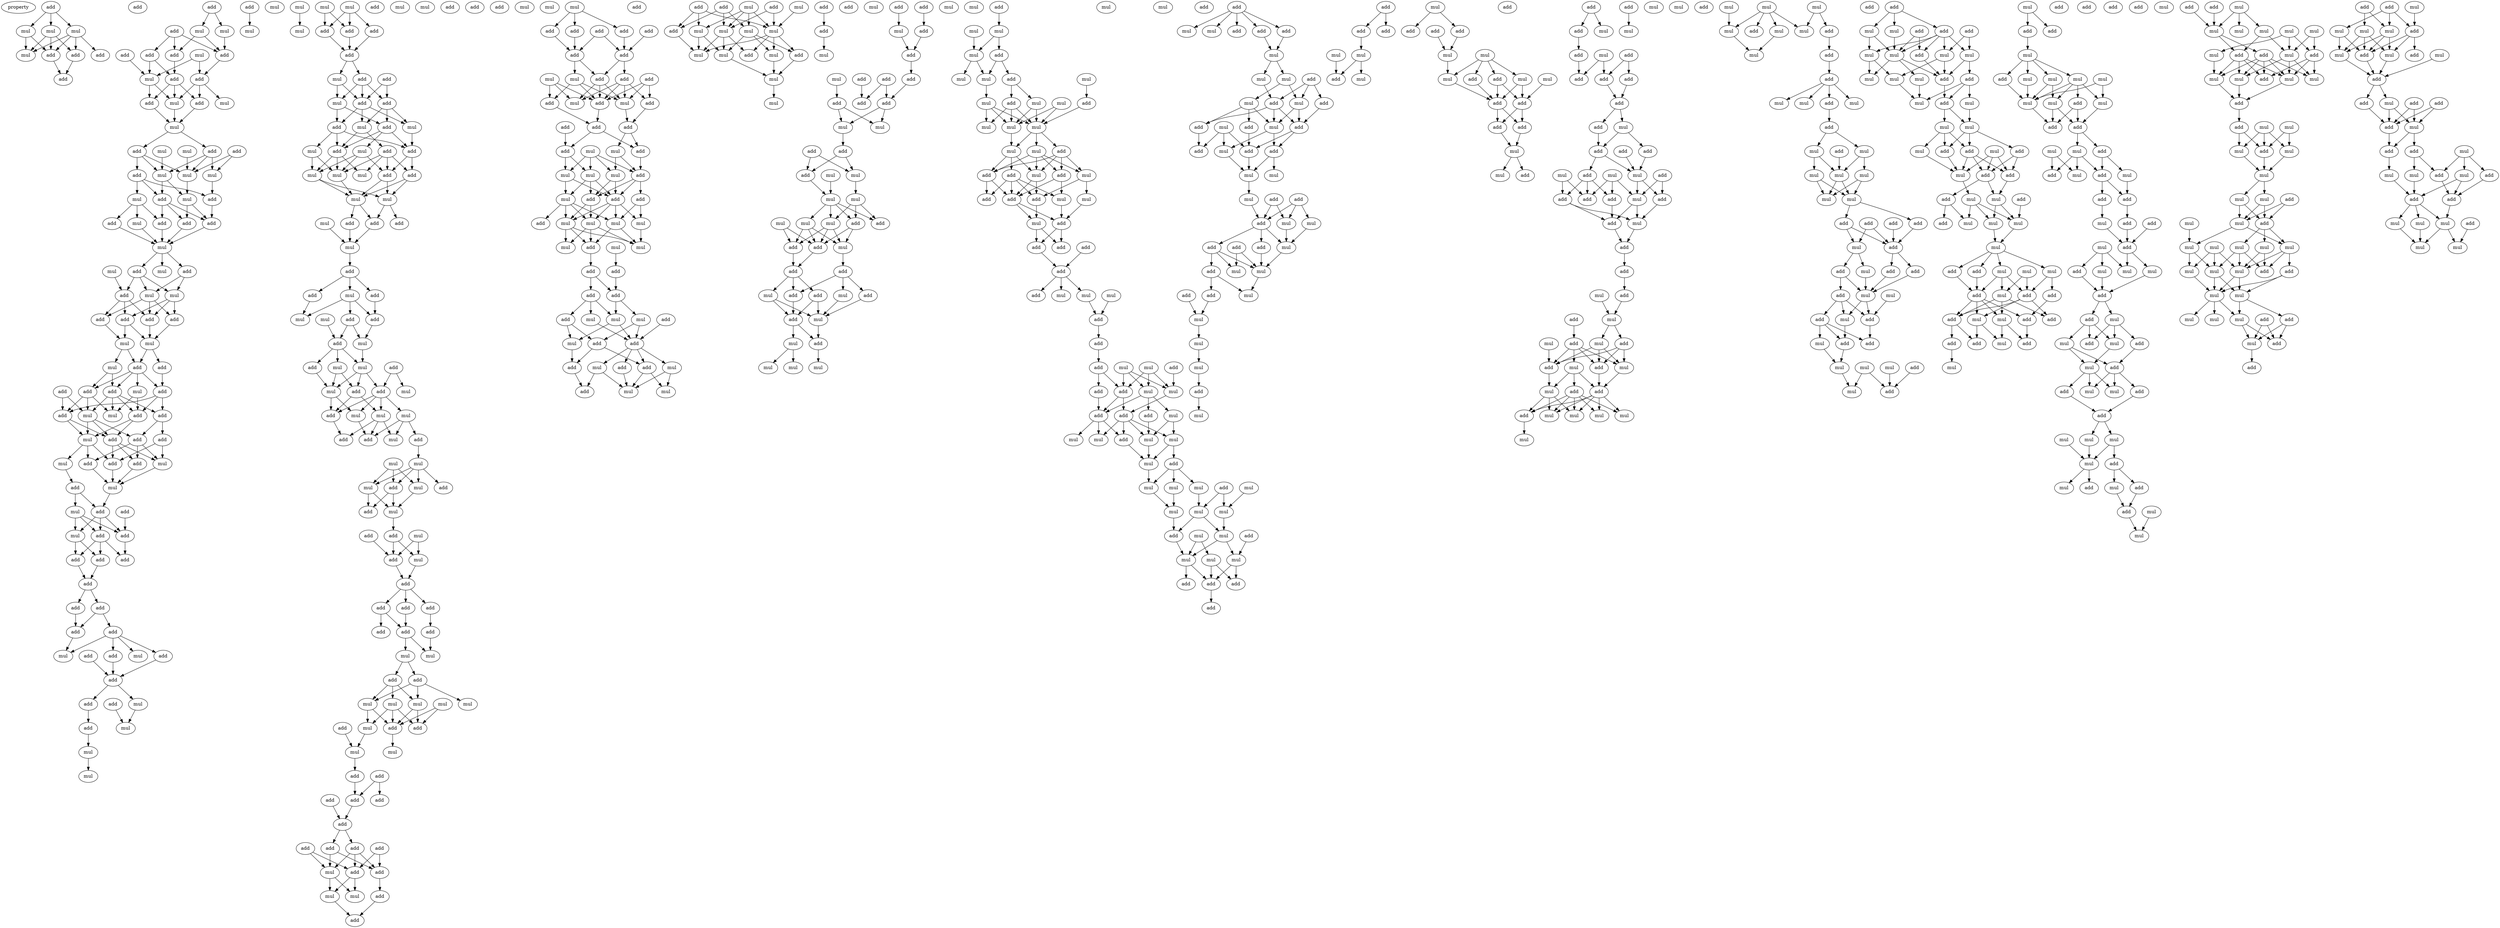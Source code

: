 digraph {
    node [fontcolor=black]
    property [mul=2,lf=1.4]
    0 [ label = add ];
    1 [ label = mul ];
    2 [ label = add ];
    3 [ label = mul ];
    4 [ label = mul ];
    5 [ label = mul ];
    6 [ label = add ];
    7 [ label = add ];
    8 [ label = add ];
    9 [ label = add ];
    10 [ label = add ];
    11 [ label = mul ];
    12 [ label = mul ];
    13 [ label = add ];
    14 [ label = add ];
    15 [ label = add ];
    16 [ label = add ];
    17 [ label = add ];
    18 [ label = mul ];
    19 [ label = mul ];
    20 [ label = add ];
    21 [ label = add ];
    22 [ label = add ];
    23 [ label = add ];
    24 [ label = mul ];
    25 [ label = mul ];
    26 [ label = mul ];
    27 [ label = add ];
    28 [ label = mul ];
    29 [ label = add ];
    30 [ label = add ];
    31 [ label = mul ];
    32 [ label = mul ];
    33 [ label = mul ];
    34 [ label = add ];
    35 [ label = mul ];
    36 [ label = mul ];
    37 [ label = mul ];
    38 [ label = add ];
    39 [ label = add ];
    40 [ label = add ];
    41 [ label = add ];
    42 [ label = add ];
    43 [ label = add ];
    44 [ label = mul ];
    45 [ label = mul ];
    46 [ label = add ];
    47 [ label = add ];
    48 [ label = mul ];
    49 [ label = mul ];
    50 [ label = mul ];
    51 [ label = mul ];
    52 [ label = add ];
    53 [ label = add ];
    54 [ label = add ];
    55 [ label = add ];
    56 [ label = add ];
    57 [ label = mul ];
    58 [ label = mul ];
    59 [ label = add ];
    60 [ label = mul ];
    61 [ label = add ];
    62 [ label = add ];
    63 [ label = add ];
    64 [ label = add ];
    65 [ label = add ];
    66 [ label = mul ];
    67 [ label = add ];
    68 [ label = mul ];
    69 [ label = add ];
    70 [ label = add ];
    71 [ label = mul ];
    72 [ label = add ];
    73 [ label = add ];
    74 [ label = mul ];
    75 [ label = add ];
    76 [ label = add ];
    77 [ label = mul ];
    78 [ label = mul ];
    79 [ label = add ];
    80 [ label = add ];
    81 [ label = add ];
    82 [ label = mul ];
    83 [ label = add ];
    84 [ label = mul ];
    85 [ label = add ];
    86 [ label = add ];
    87 [ label = mul ];
    88 [ label = add ];
    89 [ label = add ];
    90 [ label = add ];
    91 [ label = add ];
    92 [ label = add ];
    93 [ label = add ];
    94 [ label = mul ];
    95 [ label = add ];
    96 [ label = add ];
    97 [ label = add ];
    98 [ label = add ];
    99 [ label = add ];
    100 [ label = add ];
    101 [ label = mul ];
    102 [ label = mul ];
    103 [ label = add ];
    104 [ label = add ];
    105 [ label = add ];
    106 [ label = mul ];
    107 [ label = add ];
    108 [ label = add ];
    109 [ label = mul ];
    110 [ label = mul ];
    111 [ label = mul ];
    112 [ label = mul ];
    113 [ label = mul ];
    114 [ label = mul ];
    115 [ label = mul ];
    116 [ label = mul ];
    117 [ label = add ];
    118 [ label = add ];
    119 [ label = add ];
    120 [ label = add ];
    121 [ label = add ];
    122 [ label = mul ];
    123 [ label = mul ];
    124 [ label = add ];
    125 [ label = add ];
    126 [ label = mul ];
    127 [ label = add ];
    128 [ label = add ];
    129 [ label = add ];
    130 [ label = mul ];
    131 [ label = mul ];
    132 [ label = add ];
    133 [ label = add ];
    134 [ label = mul ];
    135 [ label = mul ];
    136 [ label = add ];
    137 [ label = add ];
    138 [ label = mul ];
    139 [ label = mul ];
    140 [ label = mul ];
    141 [ label = add ];
    142 [ label = add ];
    143 [ label = mul ];
    144 [ label = mul ];
    145 [ label = add ];
    146 [ label = mul ];
    147 [ label = add ];
    148 [ label = add ];
    149 [ label = mul ];
    150 [ label = add ];
    151 [ label = add ];
    152 [ label = add ];
    153 [ label = mul ];
    154 [ label = add ];
    155 [ label = add ];
    156 [ label = mul ];
    157 [ label = mul ];
    158 [ label = mul ];
    159 [ label = add ];
    160 [ label = mul ];
    161 [ label = mul ];
    162 [ label = mul ];
    163 [ label = add ];
    164 [ label = add ];
    165 [ label = mul ];
    166 [ label = mul ];
    167 [ label = add ];
    168 [ label = add ];
    169 [ label = add ];
    170 [ label = mul ];
    171 [ label = mul ];
    172 [ label = mul ];
    173 [ label = mul ];
    174 [ label = add ];
    175 [ label = add ];
    176 [ label = add ];
    177 [ label = mul ];
    178 [ label = mul ];
    179 [ label = add ];
    180 [ label = mul ];
    181 [ label = mul ];
    182 [ label = add ];
    183 [ label = add ];
    184 [ label = add ];
    185 [ label = mul ];
    186 [ label = add ];
    187 [ label = mul ];
    188 [ label = add ];
    189 [ label = add ];
    190 [ label = mul ];
    191 [ label = add ];
    192 [ label = add ];
    193 [ label = add ];
    194 [ label = add ];
    195 [ label = add ];
    196 [ label = add ];
    197 [ label = add ];
    198 [ label = add ];
    199 [ label = mul ];
    200 [ label = mul ];
    201 [ label = add ];
    202 [ label = add ];
    203 [ label = mul ];
    204 [ label = mul ];
    205 [ label = mul ];
    206 [ label = mul ];
    207 [ label = mul ];
    208 [ label = add ];
    209 [ label = mul ];
    210 [ label = add ];
    211 [ label = add ];
    212 [ label = mul ];
    213 [ label = mul ];
    214 [ label = add ];
    215 [ label = add ];
    216 [ label = add ];
    217 [ label = add ];
    218 [ label = add ];
    219 [ label = add ];
    220 [ label = mul ];
    221 [ label = add ];
    222 [ label = add ];
    223 [ label = add ];
    224 [ label = add ];
    225 [ label = add ];
    226 [ label = mul ];
    227 [ label = add ];
    228 [ label = add ];
    229 [ label = mul ];
    230 [ label = mul ];
    231 [ label = add ];
    232 [ label = mul ];
    233 [ label = add ];
    234 [ label = mul ];
    235 [ label = add ];
    236 [ label = add ];
    237 [ label = add ];
    238 [ label = add ];
    239 [ label = add ];
    240 [ label = add ];
    241 [ label = add ];
    242 [ label = add ];
    243 [ label = mul ];
    244 [ label = add ];
    245 [ label = mul ];
    246 [ label = add ];
    247 [ label = mul ];
    248 [ label = mul ];
    249 [ label = add ];
    250 [ label = add ];
    251 [ label = add ];
    252 [ label = add ];
    253 [ label = add ];
    254 [ label = add ];
    255 [ label = mul ];
    256 [ label = add ];
    257 [ label = mul ];
    258 [ label = add ];
    259 [ label = mul ];
    260 [ label = add ];
    261 [ label = mul ];
    262 [ label = mul ];
    263 [ label = mul ];
    264 [ label = add ];
    265 [ label = add ];
    266 [ label = add ];
    267 [ label = mul ];
    268 [ label = add ];
    269 [ label = mul ];
    270 [ label = mul ];
    271 [ label = mul ];
    272 [ label = mul ];
    273 [ label = mul ];
    274 [ label = mul ];
    275 [ label = add ];
    276 [ label = add ];
    277 [ label = add ];
    278 [ label = add ];
    279 [ label = add ];
    280 [ label = mul ];
    281 [ label = add ];
    282 [ label = add ];
    283 [ label = mul ];
    284 [ label = mul ];
    285 [ label = add ];
    286 [ label = mul ];
    287 [ label = add ];
    288 [ label = mul ];
    289 [ label = add ];
    290 [ label = mul ];
    291 [ label = add ];
    292 [ label = add ];
    293 [ label = mul ];
    294 [ label = mul ];
    295 [ label = add ];
    296 [ label = add ];
    297 [ label = add ];
    298 [ label = add ];
    299 [ label = mul ];
    300 [ label = mul ];
    301 [ label = add ];
    302 [ label = mul ];
    303 [ label = add ];
    304 [ label = mul ];
    305 [ label = mul ];
    306 [ label = mul ];
    307 [ label = add ];
    308 [ label = mul ];
    309 [ label = mul ];
    310 [ label = add ];
    311 [ label = mul ];
    312 [ label = mul ];
    313 [ label = add ];
    314 [ label = mul ];
    315 [ label = add ];
    316 [ label = mul ];
    317 [ label = add ];
    318 [ label = add ];
    319 [ label = add ];
    320 [ label = mul ];
    321 [ label = mul ];
    322 [ label = mul ];
    323 [ label = add ];
    324 [ label = add ];
    325 [ label = add ];
    326 [ label = add ];
    327 [ label = add ];
    328 [ label = mul ];
    329 [ label = add ];
    330 [ label = add ];
    331 [ label = add ];
    332 [ label = mul ];
    333 [ label = mul ];
    334 [ label = mul ];
    335 [ label = add ];
    336 [ label = add ];
    337 [ label = mul ];
    338 [ label = mul ];
    339 [ label = add ];
    340 [ label = mul ];
    341 [ label = mul ];
    342 [ label = mul ];
    343 [ label = add ];
    344 [ label = mul ];
    345 [ label = mul ];
    346 [ label = add ];
    347 [ label = mul ];
    348 [ label = add ];
    349 [ label = add ];
    350 [ label = add ];
    351 [ label = add ];
    352 [ label = mul ];
    353 [ label = add ];
    354 [ label = add ];
    355 [ label = mul ];
    356 [ label = add ];
    357 [ label = add ];
    358 [ label = mul ];
    359 [ label = mul ];
    360 [ label = add ];
    361 [ label = mul ];
    362 [ label = mul ];
    363 [ label = mul ];
    364 [ label = add ];
    365 [ label = mul ];
    366 [ label = mul ];
    367 [ label = mul ];
    368 [ label = mul ];
    369 [ label = mul ];
    370 [ label = add ];
    371 [ label = mul ];
    372 [ label = mul ];
    373 [ label = mul ];
    374 [ label = add ];
    375 [ label = mul ];
    376 [ label = mul ];
    377 [ label = add ];
    378 [ label = add ];
    379 [ label = mul ];
    380 [ label = mul ];
    381 [ label = mul ];
    382 [ label = mul ];
    383 [ label = mul ];
    384 [ label = mul ];
    385 [ label = add ];
    386 [ label = add ];
    387 [ label = add ];
    388 [ label = mul ];
    389 [ label = mul ];
    390 [ label = add ];
    391 [ label = mul ];
    392 [ label = mul ];
    393 [ label = add ];
    394 [ label = add ];
    395 [ label = add ];
    396 [ label = add ];
    397 [ label = mul ];
    398 [ label = add ];
    399 [ label = add ];
    400 [ label = add ];
    401 [ label = add ];
    402 [ label = add ];
    403 [ label = add ];
    404 [ label = mul ];
    405 [ label = mul ];
    406 [ label = mul ];
    407 [ label = add ];
    408 [ label = add ];
    409 [ label = mul ];
    410 [ label = add ];
    411 [ label = mul ];
    412 [ label = add ];
    413 [ label = mul ];
    414 [ label = mul ];
    415 [ label = add ];
    416 [ label = add ];
    417 [ label = add ];
    418 [ label = add ];
    419 [ label = mul ];
    420 [ label = add ];
    421 [ label = mul ];
    422 [ label = mul ];
    423 [ label = add ];
    424 [ label = mul ];
    425 [ label = mul ];
    426 [ label = add ];
    427 [ label = mul ];
    428 [ label = mul ];
    429 [ label = add ];
    430 [ label = mul ];
    431 [ label = mul ];
    432 [ label = mul ];
    433 [ label = mul ];
    434 [ label = mul ];
    435 [ label = mul ];
    436 [ label = add ];
    437 [ label = add ];
    438 [ label = mul ];
    439 [ label = mul ];
    440 [ label = mul ];
    441 [ label = mul ];
    442 [ label = mul ];
    443 [ label = add ];
    444 [ label = add ];
    445 [ label = add ];
    446 [ label = add ];
    447 [ label = add ];
    448 [ label = mul ];
    449 [ label = mul ];
    450 [ label = add ];
    451 [ label = add ];
    452 [ label = add ];
    453 [ label = mul ];
    454 [ label = add ];
    455 [ label = mul ];
    456 [ label = mul ];
    457 [ label = add ];
    458 [ label = add ];
    459 [ label = mul ];
    460 [ label = mul ];
    461 [ label = add ];
    462 [ label = add ];
    463 [ label = mul ];
    464 [ label = add ];
    465 [ label = mul ];
    466 [ label = mul ];
    467 [ label = add ];
    468 [ label = add ];
    469 [ label = add ];
    470 [ label = mul ];
    471 [ label = mul ];
    472 [ label = add ];
    473 [ label = mul ];
    474 [ label = add ];
    475 [ label = mul ];
    476 [ label = mul ];
    477 [ label = add ];
    478 [ label = add ];
    479 [ label = add ];
    480 [ label = mul ];
    481 [ label = add ];
    482 [ label = mul ];
    483 [ label = add ];
    484 [ label = mul ];
    485 [ label = add ];
    486 [ label = add ];
    487 [ label = mul ];
    488 [ label = mul ];
    489 [ label = mul ];
    490 [ label = mul ];
    491 [ label = add ];
    492 [ label = add ];
    493 [ label = mul ];
    494 [ label = add ];
    495 [ label = add ];
    496 [ label = mul ];
    497 [ label = mul ];
    498 [ label = add ];
    499 [ label = mul ];
    500 [ label = mul ];
    501 [ label = add ];
    502 [ label = add ];
    503 [ label = add ];
    504 [ label = mul ];
    505 [ label = mul ];
    506 [ label = mul ];
    507 [ label = add ];
    508 [ label = add ];
    509 [ label = mul ];
    510 [ label = mul ];
    511 [ label = add ];
    512 [ label = add ];
    513 [ label = add ];
    514 [ label = add ];
    515 [ label = add ];
    516 [ label = mul ];
    517 [ label = add ];
    518 [ label = add ];
    519 [ label = mul ];
    520 [ label = add ];
    521 [ label = mul ];
    522 [ label = mul ];
    523 [ label = add ];
    524 [ label = mul ];
    525 [ label = add ];
    526 [ label = add ];
    527 [ label = mul ];
    528 [ label = add ];
    529 [ label = add ];
    530 [ label = mul ];
    531 [ label = add ];
    532 [ label = add ];
    533 [ label = mul ];
    534 [ label = add ];
    535 [ label = add ];
    536 [ label = add ];
    537 [ label = add ];
    538 [ label = add ];
    539 [ label = add ];
    540 [ label = add ];
    541 [ label = mul ];
    542 [ label = mul ];
    543 [ label = mul ];
    544 [ label = add ];
    545 [ label = add ];
    546 [ label = mul ];
    547 [ label = add ];
    548 [ label = add ];
    549 [ label = add ];
    550 [ label = mul ];
    551 [ label = add ];
    552 [ label = add ];
    553 [ label = mul ];
    554 [ label = add ];
    555 [ label = mul ];
    556 [ label = add ];
    557 [ label = mul ];
    558 [ label = add ];
    559 [ label = mul ];
    560 [ label = add ];
    561 [ label = mul ];
    562 [ label = add ];
    563 [ label = mul ];
    564 [ label = add ];
    565 [ label = mul ];
    566 [ label = add ];
    567 [ label = add ];
    568 [ label = mul ];
    569 [ label = mul ];
    570 [ label = mul ];
    571 [ label = add ];
    572 [ label = mul ];
    573 [ label = mul ];
    574 [ label = mul ];
    575 [ label = mul ];
    576 [ label = mul ];
    577 [ label = add ];
    578 [ label = mul ];
    579 [ label = mul ];
    580 [ label = mul ];
    581 [ label = add ];
    582 [ label = add ];
    583 [ label = mul ];
    584 [ label = add ];
    585 [ label = mul ];
    586 [ label = mul ];
    587 [ label = add ];
    588 [ label = add ];
    589 [ label = mul ];
    590 [ label = add ];
    591 [ label = add ];
    592 [ label = mul ];
    593 [ label = mul ];
    594 [ label = mul ];
    595 [ label = mul ];
    596 [ label = mul ];
    597 [ label = mul ];
    598 [ label = mul ];
    599 [ label = add ];
    600 [ label = add ];
    601 [ label = add ];
    602 [ label = add ];
    603 [ label = mul ];
    604 [ label = add ];
    605 [ label = add ];
    606 [ label = add ];
    607 [ label = add ];
    608 [ label = mul ];
    609 [ label = add ];
    610 [ label = mul ];
    611 [ label = mul ];
    612 [ label = add ];
    613 [ label = mul ];
    614 [ label = add ];
    615 [ label = add ];
    616 [ label = add ];
    617 [ label = mul ];
    618 [ label = mul ];
    619 [ label = mul ];
    620 [ label = mul ];
    621 [ label = add ];
    622 [ label = add ];
    623 [ label = mul ];
    624 [ label = add ];
    625 [ label = add ];
    626 [ label = add ];
    627 [ label = mul ];
    628 [ label = mul ];
    629 [ label = add ];
    630 [ label = mul ];
    631 [ label = mul ];
    632 [ label = add ];
    633 [ label = mul ];
    634 [ label = mul ];
    635 [ label = add ];
    636 [ label = mul ];
    637 [ label = mul ];
    638 [ label = mul ];
    639 [ label = add ];
    640 [ label = add ];
    641 [ label = mul ];
    642 [ label = mul ];
    643 [ label = mul ];
    644 [ label = mul ];
    645 [ label = mul ];
    646 [ label = add ];
    647 [ label = add ];
    648 [ label = add ];
    649 [ label = mul ];
    650 [ label = add ];
    651 [ label = mul ];
    652 [ label = add ];
    653 [ label = mul ];
    654 [ label = mul ];
    655 [ label = add ];
    656 [ label = add ];
    657 [ label = add ];
    658 [ label = mul ];
    659 [ label = mul ];
    660 [ label = mul ];
    661 [ label = mul ];
    662 [ label = add ];
    663 [ label = mul ];
    664 [ label = mul ];
    665 [ label = mul ];
    666 [ label = add ];
    667 [ label = add ];
    668 [ label = mul ];
    669 [ label = add ];
    670 [ label = add ];
    671 [ label = add ];
    672 [ label = add ];
    673 [ label = mul ];
    674 [ label = mul ];
    675 [ label = add ];
    676 [ label = add ];
    677 [ label = mul ];
    678 [ label = add ];
    679 [ label = add ];
    680 [ label = mul ];
    681 [ label = mul ];
    682 [ label = add ];
    683 [ label = add ];
    684 [ label = add ];
    685 [ label = add ];
    686 [ label = mul ];
    687 [ label = mul ];
    688 [ label = mul ];
    689 [ label = mul ];
    690 [ label = mul ];
    691 [ label = add ];
    692 [ label = mul ];
    693 [ label = mul ];
    694 [ label = mul ];
    695 [ label = add ];
    696 [ label = add ];
    697 [ label = add ];
    698 [ label = mul ];
    699 [ label = add ];
    700 [ label = mul ];
    701 [ label = mul ];
    702 [ label = add ];
    703 [ label = add ];
    704 [ label = mul ];
    705 [ label = add ];
    706 [ label = add ];
    707 [ label = mul ];
    708 [ label = add ];
    709 [ label = add ];
    710 [ label = add ];
    711 [ label = mul ];
    712 [ label = mul ];
    713 [ label = mul ];
    714 [ label = mul ];
    715 [ label = add ];
    716 [ label = add ];
    717 [ label = add ];
    718 [ label = add ];
    719 [ label = mul ];
    720 [ label = mul ];
    721 [ label = add ];
    722 [ label = mul ];
    723 [ label = add ];
    724 [ label = mul ];
    725 [ label = add ];
    726 [ label = add ];
    727 [ label = mul ];
    728 [ label = mul ];
    729 [ label = add ];
    730 [ label = add ];
    731 [ label = mul ];
    732 [ label = mul ];
    733 [ label = mul ];
    734 [ label = mul ];
    735 [ label = add ];
    736 [ label = mul ];
    737 [ label = add ];
    738 [ label = mul ];
    739 [ label = add ];
    740 [ label = add ];
    741 [ label = add ];
    742 [ label = mul ];
    743 [ label = mul ];
    744 [ label = mul ];
    745 [ label = add ];
    746 [ label = mul ];
    747 [ label = add ];
    748 [ label = mul ];
    749 [ label = mul ];
    750 [ label = mul ];
    751 [ label = mul ];
    752 [ label = mul ];
    753 [ label = add ];
    754 [ label = mul ];
    755 [ label = add ];
    756 [ label = mul ];
    757 [ label = add ];
    758 [ label = mul ];
    759 [ label = add ];
    760 [ label = mul ];
    761 [ label = mul ];
    762 [ label = mul ];
    763 [ label = add ];
    764 [ label = mul ];
    765 [ label = add ];
    766 [ label = mul ];
    767 [ label = mul ];
    768 [ label = add ];
    769 [ label = mul ];
    770 [ label = mul ];
    771 [ label = mul ];
    772 [ label = mul ];
    773 [ label = add ];
    774 [ label = mul ];
    775 [ label = mul ];
    776 [ label = add ];
    777 [ label = mul ];
    778 [ label = mul ];
    779 [ label = mul ];
    780 [ label = mul ];
    781 [ label = mul ];
    782 [ label = mul ];
    783 [ label = mul ];
    784 [ label = mul ];
    785 [ label = add ];
    786 [ label = add ];
    787 [ label = mul ];
    788 [ label = mul ];
    789 [ label = add ];
    790 [ label = mul ];
    791 [ label = mul ];
    792 [ label = add ];
    793 [ label = mul ];
    794 [ label = mul ];
    795 [ label = add ];
    796 [ label = add ];
    797 [ label = add ];
    798 [ label = mul ];
    799 [ label = add ];
    800 [ label = mul ];
    801 [ label = mul ];
    802 [ label = add ];
    803 [ label = mul ];
    804 [ label = add ];
    805 [ label = mul ];
    806 [ label = add ];
    807 [ label = mul ];
    808 [ label = mul ];
    809 [ label = add ];
    810 [ label = add ];
    811 [ label = add ];
    812 [ label = add ];
    813 [ label = mul ];
    814 [ label = add ];
    815 [ label = mul ];
    816 [ label = add ];
    817 [ label = add ];
    818 [ label = mul ];
    819 [ label = add ];
    820 [ label = mul ];
    821 [ label = add ];
    822 [ label = mul ];
    823 [ label = mul ];
    824 [ label = add ];
    825 [ label = add ];
    826 [ label = mul ];
    827 [ label = add ];
    828 [ label = mul ];
    829 [ label = mul ];
    830 [ label = mul ];
    831 [ label = mul ];
    0 -> 1 [ name = 0 ];
    0 -> 3 [ name = 1 ];
    0 -> 4 [ name = 2 ];
    1 -> 5 [ name = 3 ];
    1 -> 6 [ name = 4 ];
    3 -> 5 [ name = 5 ];
    3 -> 6 [ name = 6 ];
    3 -> 8 [ name = 7 ];
    4 -> 5 [ name = 8 ];
    4 -> 6 [ name = 9 ];
    4 -> 7 [ name = 10 ];
    4 -> 8 [ name = 11 ];
    6 -> 9 [ name = 12 ];
    8 -> 9 [ name = 13 ];
    10 -> 11 [ name = 14 ];
    10 -> 12 [ name = 15 ];
    11 -> 15 [ name = 16 ];
    11 -> 17 [ name = 17 ];
    12 -> 15 [ name = 18 ];
    13 -> 15 [ name = 19 ];
    13 -> 16 [ name = 20 ];
    13 -> 17 [ name = 21 ];
    14 -> 19 [ name = 22 ];
    15 -> 20 [ name = 23 ];
    16 -> 19 [ name = 24 ];
    16 -> 21 [ name = 25 ];
    17 -> 21 [ name = 26 ];
    18 -> 19 [ name = 27 ];
    18 -> 20 [ name = 28 ];
    19 -> 23 [ name = 29 ];
    19 -> 25 [ name = 30 ];
    20 -> 22 [ name = 31 ];
    20 -> 24 [ name = 32 ];
    20 -> 25 [ name = 33 ];
    21 -> 22 [ name = 34 ];
    21 -> 23 [ name = 35 ];
    21 -> 25 [ name = 36 ];
    22 -> 26 [ name = 37 ];
    23 -> 26 [ name = 38 ];
    25 -> 26 [ name = 39 ];
    26 -> 27 [ name = 40 ];
    26 -> 30 [ name = 41 ];
    27 -> 32 [ name = 42 ];
    27 -> 34 [ name = 43 ];
    27 -> 35 [ name = 44 ];
    28 -> 35 [ name = 45 ];
    29 -> 33 [ name = 46 ];
    29 -> 35 [ name = 47 ];
    30 -> 32 [ name = 48 ];
    30 -> 33 [ name = 49 ];
    30 -> 35 [ name = 50 ];
    31 -> 32 [ name = 51 ];
    32 -> 36 [ name = 52 ];
    32 -> 39 [ name = 53 ];
    33 -> 38 [ name = 54 ];
    34 -> 37 [ name = 55 ];
    34 -> 38 [ name = 56 ];
    34 -> 39 [ name = 57 ];
    35 -> 36 [ name = 58 ];
    36 -> 40 [ name = 59 ];
    36 -> 43 [ name = 60 ];
    37 -> 41 [ name = 61 ];
    37 -> 42 [ name = 62 ];
    37 -> 44 [ name = 63 ];
    38 -> 40 [ name = 64 ];
    39 -> 40 [ name = 65 ];
    39 -> 41 [ name = 66 ];
    39 -> 43 [ name = 67 ];
    40 -> 45 [ name = 68 ];
    41 -> 45 [ name = 69 ];
    42 -> 45 [ name = 70 ];
    43 -> 45 [ name = 71 ];
    44 -> 45 [ name = 72 ];
    45 -> 46 [ name = 73 ];
    45 -> 47 [ name = 74 ];
    45 -> 48 [ name = 75 ];
    46 -> 50 [ name = 76 ];
    46 -> 51 [ name = 77 ];
    46 -> 52 [ name = 78 ];
    47 -> 50 [ name = 79 ];
    47 -> 51 [ name = 80 ];
    49 -> 52 [ name = 81 ];
    50 -> 53 [ name = 82 ];
    50 -> 54 [ name = 83 ];
    50 -> 56 [ name = 84 ];
    51 -> 54 [ name = 85 ];
    51 -> 55 [ name = 86 ];
    51 -> 56 [ name = 87 ];
    52 -> 53 [ name = 88 ];
    52 -> 54 [ name = 89 ];
    52 -> 55 [ name = 90 ];
    53 -> 58 [ name = 91 ];
    54 -> 57 [ name = 92 ];
    55 -> 57 [ name = 93 ];
    55 -> 58 [ name = 94 ];
    56 -> 57 [ name = 95 ];
    57 -> 59 [ name = 96 ];
    57 -> 61 [ name = 97 ];
    58 -> 59 [ name = 98 ];
    58 -> 60 [ name = 99 ];
    59 -> 63 [ name = 100 ];
    59 -> 64 [ name = 101 ];
    59 -> 65 [ name = 102 ];
    59 -> 66 [ name = 103 ];
    60 -> 64 [ name = 104 ];
    60 -> 65 [ name = 105 ];
    61 -> 63 [ name = 106 ];
    62 -> 67 [ name = 107 ];
    62 -> 71 [ name = 108 ];
    63 -> 67 [ name = 109 ];
    63 -> 69 [ name = 110 ];
    63 -> 70 [ name = 111 ];
    64 -> 67 [ name = 112 ];
    64 -> 68 [ name = 113 ];
    64 -> 71 [ name = 114 ];
    65 -> 68 [ name = 115 ];
    65 -> 69 [ name = 116 ];
    65 -> 70 [ name = 117 ];
    65 -> 71 [ name = 118 ];
    66 -> 68 [ name = 119 ];
    66 -> 70 [ name = 120 ];
    67 -> 73 [ name = 121 ];
    67 -> 74 [ name = 122 ];
    69 -> 72 [ name = 123 ];
    69 -> 75 [ name = 124 ];
    70 -> 73 [ name = 125 ];
    70 -> 74 [ name = 126 ];
    71 -> 72 [ name = 127 ];
    71 -> 73 [ name = 128 ];
    71 -> 74 [ name = 129 ];
    72 -> 76 [ name = 130 ];
    72 -> 77 [ name = 131 ];
    72 -> 80 [ name = 132 ];
    73 -> 77 [ name = 133 ];
    73 -> 79 [ name = 134 ];
    73 -> 80 [ name = 135 ];
    74 -> 76 [ name = 136 ];
    74 -> 78 [ name = 137 ];
    74 -> 79 [ name = 138 ];
    75 -> 77 [ name = 139 ];
    75 -> 79 [ name = 140 ];
    76 -> 82 [ name = 141 ];
    77 -> 82 [ name = 142 ];
    78 -> 81 [ name = 143 ];
    79 -> 82 [ name = 144 ];
    80 -> 82 [ name = 145 ];
    81 -> 83 [ name = 146 ];
    81 -> 84 [ name = 147 ];
    82 -> 83 [ name = 148 ];
    83 -> 86 [ name = 149 ];
    83 -> 87 [ name = 150 ];
    83 -> 88 [ name = 151 ];
    84 -> 86 [ name = 152 ];
    84 -> 87 [ name = 153 ];
    84 -> 88 [ name = 154 ];
    85 -> 88 [ name = 155 ];
    86 -> 89 [ name = 156 ];
    86 -> 90 [ name = 157 ];
    86 -> 91 [ name = 158 ];
    87 -> 90 [ name = 159 ];
    87 -> 91 [ name = 160 ];
    88 -> 89 [ name = 161 ];
    90 -> 93 [ name = 162 ];
    91 -> 93 [ name = 163 ];
    92 -> 94 [ name = 164 ];
    93 -> 95 [ name = 165 ];
    93 -> 96 [ name = 166 ];
    95 -> 97 [ name = 167 ];
    95 -> 98 [ name = 168 ];
    96 -> 97 [ name = 169 ];
    97 -> 102 [ name = 170 ];
    98 -> 99 [ name = 171 ];
    98 -> 101 [ name = 172 ];
    98 -> 102 [ name = 173 ];
    98 -> 103 [ name = 174 ];
    99 -> 104 [ name = 175 ];
    100 -> 104 [ name = 176 ];
    103 -> 104 [ name = 177 ];
    104 -> 106 [ name = 178 ];
    104 -> 107 [ name = 179 ];
    105 -> 109 [ name = 180 ];
    106 -> 109 [ name = 181 ];
    107 -> 108 [ name = 182 ];
    108 -> 110 [ name = 183 ];
    110 -> 111 [ name = 184 ];
    113 -> 114 [ name = 185 ];
    115 -> 117 [ name = 186 ];
    115 -> 118 [ name = 187 ];
    115 -> 119 [ name = 188 ];
    116 -> 117 [ name = 189 ];
    116 -> 118 [ name = 190 ];
    117 -> 120 [ name = 191 ];
    118 -> 120 [ name = 192 ];
    119 -> 120 [ name = 193 ];
    120 -> 122 [ name = 194 ];
    120 -> 125 [ name = 195 ];
    122 -> 126 [ name = 196 ];
    122 -> 127 [ name = 197 ];
    124 -> 127 [ name = 198 ];
    124 -> 128 [ name = 199 ];
    125 -> 126 [ name = 200 ];
    125 -> 127 [ name = 201 ];
    125 -> 128 [ name = 202 ];
    126 -> 129 [ name = 203 ];
    126 -> 132 [ name = 204 ];
    127 -> 129 [ name = 205 ];
    127 -> 130 [ name = 206 ];
    127 -> 131 [ name = 207 ];
    128 -> 130 [ name = 208 ];
    128 -> 131 [ name = 209 ];
    128 -> 132 [ name = 210 ];
    129 -> 133 [ name = 211 ];
    129 -> 134 [ name = 212 ];
    129 -> 137 [ name = 213 ];
    130 -> 133 [ name = 214 ];
    131 -> 136 [ name = 215 ];
    131 -> 137 [ name = 216 ];
    132 -> 133 [ name = 217 ];
    132 -> 135 [ name = 218 ];
    132 -> 137 [ name = 219 ];
    133 -> 141 [ name = 220 ];
    133 -> 142 [ name = 221 ];
    134 -> 139 [ name = 222 ];
    134 -> 140 [ name = 223 ];
    135 -> 139 [ name = 224 ];
    135 -> 140 [ name = 225 ];
    135 -> 142 [ name = 226 ];
    136 -> 138 [ name = 227 ];
    136 -> 140 [ name = 228 ];
    136 -> 141 [ name = 229 ];
    136 -> 142 [ name = 230 ];
    137 -> 138 [ name = 231 ];
    137 -> 139 [ name = 232 ];
    137 -> 140 [ name = 233 ];
    139 -> 143 [ name = 234 ];
    139 -> 144 [ name = 235 ];
    140 -> 144 [ name = 236 ];
    141 -> 143 [ name = 237 ];
    141 -> 144 [ name = 238 ];
    142 -> 143 [ name = 239 ];
    142 -> 144 [ name = 240 ];
    143 -> 145 [ name = 241 ];
    143 -> 148 [ name = 242 ];
    144 -> 147 [ name = 243 ];
    144 -> 148 [ name = 244 ];
    146 -> 149 [ name = 245 ];
    147 -> 149 [ name = 246 ];
    148 -> 149 [ name = 247 ];
    149 -> 150 [ name = 248 ];
    150 -> 151 [ name = 249 ];
    150 -> 152 [ name = 250 ];
    150 -> 153 [ name = 251 ];
    151 -> 157 [ name = 252 ];
    152 -> 155 [ name = 253 ];
    153 -> 154 [ name = 254 ];
    153 -> 155 [ name = 255 ];
    153 -> 157 [ name = 256 ];
    154 -> 159 [ name = 257 ];
    154 -> 160 [ name = 258 ];
    155 -> 160 [ name = 259 ];
    158 -> 159 [ name = 260 ];
    159 -> 161 [ name = 261 ];
    159 -> 162 [ name = 262 ];
    159 -> 163 [ name = 263 ];
    160 -> 161 [ name = 264 ];
    161 -> 166 [ name = 265 ];
    161 -> 167 [ name = 266 ];
    161 -> 168 [ name = 267 ];
    162 -> 166 [ name = 268 ];
    162 -> 168 [ name = 269 ];
    163 -> 166 [ name = 270 ];
    164 -> 165 [ name = 271 ];
    164 -> 167 [ name = 272 ];
    166 -> 169 [ name = 273 ];
    166 -> 172 [ name = 274 ];
    167 -> 169 [ name = 275 ];
    167 -> 170 [ name = 276 ];
    167 -> 171 [ name = 277 ];
    167 -> 172 [ name = 278 ];
    168 -> 169 [ name = 279 ];
    168 -> 170 [ name = 280 ];
    169 -> 175 [ name = 281 ];
    170 -> 173 [ name = 282 ];
    170 -> 175 [ name = 283 ];
    170 -> 176 [ name = 284 ];
    171 -> 173 [ name = 285 ];
    171 -> 174 [ name = 286 ];
    171 -> 176 [ name = 287 ];
    172 -> 176 [ name = 288 ];
    174 -> 178 [ name = 289 ];
    177 -> 180 [ name = 290 ];
    177 -> 181 [ name = 291 ];
    177 -> 182 [ name = 292 ];
    178 -> 180 [ name = 293 ];
    178 -> 181 [ name = 294 ];
    178 -> 182 [ name = 295 ];
    178 -> 183 [ name = 296 ];
    180 -> 184 [ name = 297 ];
    180 -> 185 [ name = 298 ];
    181 -> 185 [ name = 299 ];
    182 -> 184 [ name = 300 ];
    182 -> 185 [ name = 301 ];
    185 -> 186 [ name = 302 ];
    186 -> 189 [ name = 303 ];
    186 -> 190 [ name = 304 ];
    187 -> 189 [ name = 305 ];
    187 -> 190 [ name = 306 ];
    188 -> 189 [ name = 307 ];
    189 -> 191 [ name = 308 ];
    190 -> 191 [ name = 309 ];
    191 -> 192 [ name = 310 ];
    191 -> 193 [ name = 311 ];
    191 -> 195 [ name = 312 ];
    192 -> 196 [ name = 313 ];
    192 -> 197 [ name = 314 ];
    193 -> 197 [ name = 315 ];
    195 -> 198 [ name = 316 ];
    197 -> 199 [ name = 317 ];
    197 -> 200 [ name = 318 ];
    198 -> 200 [ name = 319 ];
    199 -> 201 [ name = 320 ];
    199 -> 202 [ name = 321 ];
    201 -> 204 [ name = 322 ];
    201 -> 205 [ name = 323 ];
    201 -> 206 [ name = 324 ];
    202 -> 204 [ name = 325 ];
    202 -> 205 [ name = 326 ];
    202 -> 207 [ name = 327 ];
    203 -> 208 [ name = 328 ];
    203 -> 211 [ name = 329 ];
    204 -> 208 [ name = 330 ];
    204 -> 211 [ name = 331 ];
    205 -> 208 [ name = 332 ];
    205 -> 209 [ name = 333 ];
    206 -> 208 [ name = 334 ];
    206 -> 209 [ name = 335 ];
    206 -> 211 [ name = 336 ];
    208 -> 213 [ name = 337 ];
    209 -> 212 [ name = 338 ];
    210 -> 212 [ name = 339 ];
    212 -> 214 [ name = 340 ];
    214 -> 218 [ name = 341 ];
    215 -> 217 [ name = 342 ];
    215 -> 218 [ name = 343 ];
    218 -> 221 [ name = 344 ];
    219 -> 221 [ name = 345 ];
    221 -> 223 [ name = 346 ];
    221 -> 224 [ name = 347 ];
    222 -> 226 [ name = 348 ];
    222 -> 227 [ name = 349 ];
    223 -> 226 [ name = 350 ];
    223 -> 227 [ name = 351 ];
    223 -> 228 [ name = 352 ];
    224 -> 226 [ name = 353 ];
    224 -> 228 [ name = 354 ];
    225 -> 227 [ name = 355 ];
    225 -> 228 [ name = 356 ];
    226 -> 229 [ name = 357 ];
    226 -> 230 [ name = 358 ];
    227 -> 229 [ name = 359 ];
    227 -> 230 [ name = 360 ];
    228 -> 231 [ name = 361 ];
    229 -> 233 [ name = 362 ];
    231 -> 233 [ name = 363 ];
    234 -> 235 [ name = 364 ];
    234 -> 238 [ name = 365 ];
    234 -> 239 [ name = 366 ];
    235 -> 241 [ name = 367 ];
    236 -> 240 [ name = 368 ];
    236 -> 241 [ name = 369 ];
    237 -> 240 [ name = 370 ];
    238 -> 241 [ name = 371 ];
    239 -> 240 [ name = 372 ];
    240 -> 242 [ name = 373 ];
    240 -> 244 [ name = 374 ];
    241 -> 242 [ name = 375 ];
    241 -> 243 [ name = 376 ];
    242 -> 247 [ name = 377 ];
    242 -> 248 [ name = 378 ];
    242 -> 249 [ name = 379 ];
    243 -> 248 [ name = 380 ];
    243 -> 249 [ name = 381 ];
    243 -> 251 [ name = 382 ];
    244 -> 247 [ name = 383 ];
    244 -> 248 [ name = 384 ];
    244 -> 249 [ name = 385 ];
    244 -> 250 [ name = 386 ];
    245 -> 247 [ name = 387 ];
    245 -> 249 [ name = 388 ];
    245 -> 251 [ name = 389 ];
    246 -> 248 [ name = 390 ];
    246 -> 249 [ name = 391 ];
    246 -> 250 [ name = 392 ];
    248 -> 253 [ name = 393 ];
    249 -> 254 [ name = 394 ];
    250 -> 253 [ name = 395 ];
    251 -> 254 [ name = 396 ];
    252 -> 258 [ name = 397 ];
    253 -> 256 [ name = 398 ];
    253 -> 257 [ name = 399 ];
    254 -> 256 [ name = 400 ];
    254 -> 258 [ name = 401 ];
    255 -> 259 [ name = 402 ];
    255 -> 260 [ name = 403 ];
    255 -> 261 [ name = 404 ];
    255 -> 262 [ name = 405 ];
    256 -> 260 [ name = 406 ];
    257 -> 260 [ name = 407 ];
    257 -> 262 [ name = 408 ];
    258 -> 259 [ name = 409 ];
    258 -> 261 [ name = 410 ];
    259 -> 263 [ name = 411 ];
    259 -> 264 [ name = 412 ];
    260 -> 264 [ name = 413 ];
    260 -> 265 [ name = 414 ];
    260 -> 266 [ name = 415 ];
    261 -> 263 [ name = 416 ];
    261 -> 264 [ name = 417 ];
    261 -> 265 [ name = 418 ];
    262 -> 264 [ name = 419 ];
    262 -> 265 [ name = 420 ];
    263 -> 268 [ name = 421 ];
    263 -> 269 [ name = 422 ];
    263 -> 270 [ name = 423 ];
    263 -> 271 [ name = 424 ];
    264 -> 267 [ name = 425 ];
    264 -> 269 [ name = 426 ];
    264 -> 270 [ name = 427 ];
    264 -> 271 [ name = 428 ];
    265 -> 270 [ name = 429 ];
    265 -> 271 [ name = 430 ];
    266 -> 267 [ name = 431 ];
    266 -> 269 [ name = 432 ];
    267 -> 273 [ name = 433 ];
    269 -> 273 [ name = 434 ];
    269 -> 275 [ name = 435 ];
    270 -> 273 [ name = 436 ];
    270 -> 274 [ name = 437 ];
    270 -> 275 [ name = 438 ];
    271 -> 273 [ name = 439 ];
    271 -> 274 [ name = 440 ];
    271 -> 275 [ name = 441 ];
    272 -> 276 [ name = 442 ];
    275 -> 277 [ name = 443 ];
    276 -> 278 [ name = 444 ];
    277 -> 278 [ name = 445 ];
    277 -> 279 [ name = 446 ];
    278 -> 283 [ name = 447 ];
    278 -> 284 [ name = 448 ];
    279 -> 280 [ name = 449 ];
    279 -> 281 [ name = 450 ];
    279 -> 284 [ name = 451 ];
    280 -> 285 [ name = 452 ];
    281 -> 286 [ name = 453 ];
    281 -> 287 [ name = 454 ];
    282 -> 285 [ name = 455 ];
    283 -> 285 [ name = 456 ];
    283 -> 287 [ name = 457 ];
    284 -> 285 [ name = 458 ];
    284 -> 286 [ name = 459 ];
    285 -> 288 [ name = 460 ];
    285 -> 290 [ name = 461 ];
    285 -> 291 [ name = 462 ];
    285 -> 292 [ name = 463 ];
    286 -> 289 [ name = 464 ];
    287 -> 289 [ name = 465 ];
    287 -> 292 [ name = 466 ];
    288 -> 293 [ name = 467 ];
    288 -> 295 [ name = 468 ];
    289 -> 295 [ name = 469 ];
    290 -> 293 [ name = 470 ];
    290 -> 294 [ name = 471 ];
    291 -> 293 [ name = 472 ];
    292 -> 293 [ name = 473 ];
    292 -> 294 [ name = 474 ];
    297 -> 303 [ name = 475 ];
    297 -> 304 [ name = 476 ];
    297 -> 305 [ name = 477 ];
    298 -> 304 [ name = 478 ];
    298 -> 306 [ name = 479 ];
    299 -> 304 [ name = 480 ];
    300 -> 302 [ name = 481 ];
    300 -> 304 [ name = 482 ];
    300 -> 305 [ name = 483 ];
    300 -> 306 [ name = 484 ];
    301 -> 302 [ name = 485 ];
    301 -> 303 [ name = 486 ];
    301 -> 306 [ name = 487 ];
    302 -> 307 [ name = 488 ];
    302 -> 308 [ name = 489 ];
    302 -> 311 [ name = 490 ];
    303 -> 309 [ name = 491 ];
    304 -> 307 [ name = 492 ];
    304 -> 308 [ name = 493 ];
    304 -> 309 [ name = 494 ];
    304 -> 310 [ name = 495 ];
    305 -> 309 [ name = 496 ];
    305 -> 311 [ name = 497 ];
    306 -> 309 [ name = 498 ];
    306 -> 310 [ name = 499 ];
    306 -> 311 [ name = 500 ];
    307 -> 312 [ name = 501 ];
    308 -> 312 [ name = 502 ];
    311 -> 312 [ name = 503 ];
    312 -> 314 [ name = 504 ];
    313 -> 317 [ name = 505 ];
    317 -> 320 [ name = 506 ];
    318 -> 322 [ name = 507 ];
    319 -> 323 [ name = 508 ];
    322 -> 324 [ name = 509 ];
    323 -> 324 [ name = 510 ];
    324 -> 325 [ name = 511 ];
    325 -> 331 [ name = 512 ];
    326 -> 329 [ name = 513 ];
    326 -> 331 [ name = 514 ];
    327 -> 329 [ name = 515 ];
    328 -> 330 [ name = 516 ];
    330 -> 332 [ name = 517 ];
    330 -> 333 [ name = 518 ];
    331 -> 332 [ name = 519 ];
    331 -> 333 [ name = 520 ];
    332 -> 336 [ name = 521 ];
    335 -> 337 [ name = 522 ];
    335 -> 339 [ name = 523 ];
    336 -> 337 [ name = 524 ];
    336 -> 339 [ name = 525 ];
    337 -> 340 [ name = 526 ];
    338 -> 341 [ name = 527 ];
    339 -> 341 [ name = 528 ];
    340 -> 343 [ name = 529 ];
    340 -> 345 [ name = 530 ];
    340 -> 346 [ name = 531 ];
    341 -> 343 [ name = 532 ];
    341 -> 344 [ name = 533 ];
    341 -> 345 [ name = 534 ];
    341 -> 346 [ name = 535 ];
    342 -> 348 [ name = 536 ];
    342 -> 349 [ name = 537 ];
    343 -> 347 [ name = 538 ];
    343 -> 348 [ name = 539 ];
    344 -> 347 [ name = 540 ];
    344 -> 348 [ name = 541 ];
    344 -> 349 [ name = 542 ];
    345 -> 347 [ name = 543 ];
    345 -> 348 [ name = 544 ];
    345 -> 349 [ name = 545 ];
    347 -> 350 [ name = 546 ];
    348 -> 351 [ name = 547 ];
    349 -> 351 [ name = 548 ];
    350 -> 353 [ name = 549 ];
    350 -> 354 [ name = 550 ];
    350 -> 355 [ name = 551 ];
    351 -> 352 [ name = 552 ];
    351 -> 353 [ name = 553 ];
    351 -> 356 [ name = 554 ];
    352 -> 357 [ name = 555 ];
    352 -> 358 [ name = 556 ];
    353 -> 357 [ name = 557 ];
    354 -> 358 [ name = 558 ];
    355 -> 358 [ name = 559 ];
    356 -> 357 [ name = 560 ];
    356 -> 358 [ name = 561 ];
    357 -> 359 [ name = 562 ];
    357 -> 360 [ name = 563 ];
    358 -> 360 [ name = 564 ];
    359 -> 361 [ name = 565 ];
    359 -> 363 [ name = 566 ];
    360 -> 362 [ name = 567 ];
    364 -> 366 [ name = 568 ];
    366 -> 369 [ name = 569 ];
    366 -> 370 [ name = 570 ];
    368 -> 369 [ name = 571 ];
    369 -> 371 [ name = 572 ];
    369 -> 372 [ name = 573 ];
    370 -> 371 [ name = 574 ];
    370 -> 374 [ name = 575 ];
    371 -> 379 [ name = 576 ];
    373 -> 377 [ name = 577 ];
    374 -> 375 [ name = 578 ];
    374 -> 378 [ name = 579 ];
    375 -> 380 [ name = 580 ];
    375 -> 381 [ name = 581 ];
    376 -> 380 [ name = 582 ];
    376 -> 381 [ name = 583 ];
    377 -> 380 [ name = 584 ];
    378 -> 380 [ name = 585 ];
    378 -> 381 [ name = 586 ];
    378 -> 382 [ name = 587 ];
    379 -> 380 [ name = 588 ];
    379 -> 381 [ name = 589 ];
    379 -> 382 [ name = 590 ];
    380 -> 383 [ name = 591 ];
    380 -> 384 [ name = 592 ];
    380 -> 385 [ name = 593 ];
    381 -> 384 [ name = 594 ];
    383 -> 387 [ name = 595 ];
    383 -> 388 [ name = 596 ];
    383 -> 389 [ name = 597 ];
    383 -> 390 [ name = 598 ];
    384 -> 386 [ name = 599 ];
    384 -> 387 [ name = 600 ];
    384 -> 388 [ name = 601 ];
    385 -> 387 [ name = 602 ];
    385 -> 388 [ name = 603 ];
    385 -> 389 [ name = 604 ];
    385 -> 390 [ name = 605 ];
    386 -> 392 [ name = 606 ];
    386 -> 393 [ name = 607 ];
    386 -> 394 [ name = 608 ];
    386 -> 395 [ name = 609 ];
    387 -> 394 [ name = 610 ];
    387 -> 395 [ name = 611 ];
    388 -> 393 [ name = 612 ];
    388 -> 395 [ name = 613 ];
    389 -> 391 [ name = 614 ];
    389 -> 393 [ name = 615 ];
    390 -> 392 [ name = 616 ];
    390 -> 395 [ name = 617 ];
    391 -> 396 [ name = 618 ];
    392 -> 396 [ name = 619 ];
    393 -> 397 [ name = 620 ];
    395 -> 396 [ name = 621 ];
    395 -> 397 [ name = 622 ];
    396 -> 398 [ name = 623 ];
    396 -> 400 [ name = 624 ];
    397 -> 398 [ name = 625 ];
    397 -> 400 [ name = 626 ];
    398 -> 402 [ name = 627 ];
    401 -> 402 [ name = 628 ];
    402 -> 403 [ name = 629 ];
    402 -> 405 [ name = 630 ];
    402 -> 406 [ name = 631 ];
    404 -> 407 [ name = 632 ];
    406 -> 407 [ name = 633 ];
    407 -> 408 [ name = 634 ];
    408 -> 410 [ name = 635 ];
    409 -> 413 [ name = 636 ];
    409 -> 414 [ name = 637 ];
    409 -> 415 [ name = 638 ];
    410 -> 415 [ name = 639 ];
    410 -> 416 [ name = 640 ];
    411 -> 413 [ name = 641 ];
    411 -> 414 [ name = 642 ];
    411 -> 415 [ name = 643 ];
    412 -> 414 [ name = 644 ];
    413 -> 417 [ name = 645 ];
    413 -> 419 [ name = 646 ];
    413 -> 420 [ name = 647 ];
    414 -> 418 [ name = 648 ];
    415 -> 417 [ name = 649 ];
    415 -> 418 [ name = 650 ];
    416 -> 417 [ name = 651 ];
    417 -> 422 [ name = 652 ];
    417 -> 423 [ name = 653 ];
    417 -> 425 [ name = 654 ];
    418 -> 421 [ name = 655 ];
    418 -> 423 [ name = 656 ];
    418 -> 424 [ name = 657 ];
    418 -> 425 [ name = 658 ];
    419 -> 421 [ name = 659 ];
    419 -> 424 [ name = 660 ];
    420 -> 421 [ name = 661 ];
    421 -> 427 [ name = 662 ];
    423 -> 427 [ name = 663 ];
    424 -> 426 [ name = 664 ];
    424 -> 427 [ name = 665 ];
    426 -> 428 [ name = 666 ];
    426 -> 430 [ name = 667 ];
    426 -> 431 [ name = 668 ];
    427 -> 430 [ name = 669 ];
    428 -> 434 [ name = 670 ];
    429 -> 433 [ name = 671 ];
    429 -> 435 [ name = 672 ];
    430 -> 434 [ name = 673 ];
    431 -> 435 [ name = 674 ];
    432 -> 433 [ name = 675 ];
    433 -> 438 [ name = 676 ];
    434 -> 436 [ name = 677 ];
    435 -> 436 [ name = 678 ];
    435 -> 438 [ name = 679 ];
    436 -> 440 [ name = 680 ];
    437 -> 441 [ name = 681 ];
    438 -> 440 [ name = 682 ];
    438 -> 441 [ name = 683 ];
    439 -> 440 [ name = 684 ];
    439 -> 442 [ name = 685 ];
    440 -> 443 [ name = 686 ];
    440 -> 445 [ name = 687 ];
    441 -> 444 [ name = 688 ];
    441 -> 445 [ name = 689 ];
    442 -> 444 [ name = 690 ];
    442 -> 445 [ name = 691 ];
    445 -> 446 [ name = 692 ];
    447 -> 448 [ name = 693 ];
    447 -> 449 [ name = 694 ];
    447 -> 450 [ name = 695 ];
    447 -> 451 [ name = 696 ];
    447 -> 452 [ name = 697 ];
    451 -> 453 [ name = 698 ];
    452 -> 453 [ name = 699 ];
    453 -> 455 [ name = 700 ];
    453 -> 456 [ name = 701 ];
    454 -> 457 [ name = 702 ];
    454 -> 458 [ name = 703 ];
    454 -> 459 [ name = 704 ];
    455 -> 459 [ name = 705 ];
    455 -> 460 [ name = 706 ];
    456 -> 458 [ name = 707 ];
    457 -> 464 [ name = 708 ];
    458 -> 462 [ name = 709 ];
    458 -> 463 [ name = 710 ];
    458 -> 464 [ name = 711 ];
    459 -> 463 [ name = 712 ];
    459 -> 464 [ name = 713 ];
    460 -> 461 [ name = 714 ];
    460 -> 462 [ name = 715 ];
    460 -> 463 [ name = 716 ];
    461 -> 469 [ name = 717 ];
    462 -> 467 [ name = 718 ];
    463 -> 466 [ name = 719 ];
    463 -> 468 [ name = 720 ];
    464 -> 468 [ name = 721 ];
    464 -> 469 [ name = 722 ];
    465 -> 466 [ name = 723 ];
    465 -> 467 [ name = 724 ];
    465 -> 469 [ name = 725 ];
    466 -> 470 [ name = 726 ];
    468 -> 470 [ name = 727 ];
    468 -> 471 [ name = 728 ];
    469 -> 470 [ name = 729 ];
    470 -> 473 [ name = 730 ];
    472 -> 476 [ name = 731 ];
    472 -> 477 [ name = 732 ];
    473 -> 477 [ name = 733 ];
    474 -> 475 [ name = 734 ];
    474 -> 476 [ name = 735 ];
    474 -> 477 [ name = 736 ];
    475 -> 480 [ name = 737 ];
    476 -> 480 [ name = 738 ];
    477 -> 478 [ name = 739 ];
    477 -> 479 [ name = 740 ];
    477 -> 480 [ name = 741 ];
    478 -> 482 [ name = 742 ];
    478 -> 483 [ name = 743 ];
    478 -> 484 [ name = 744 ];
    479 -> 484 [ name = 745 ];
    480 -> 484 [ name = 746 ];
    481 -> 482 [ name = 747 ];
    481 -> 484 [ name = 748 ];
    483 -> 485 [ name = 749 ];
    483 -> 487 [ name = 750 ];
    484 -> 487 [ name = 751 ];
    485 -> 488 [ name = 752 ];
    486 -> 488 [ name = 753 ];
    488 -> 489 [ name = 754 ];
    489 -> 490 [ name = 755 ];
    490 -> 491 [ name = 756 ];
    491 -> 493 [ name = 757 ];
    492 -> 494 [ name = 758 ];
    492 -> 495 [ name = 759 ];
    494 -> 497 [ name = 760 ];
    496 -> 498 [ name = 761 ];
    497 -> 498 [ name = 762 ];
    497 -> 499 [ name = 763 ];
    500 -> 502 [ name = 764 ];
    500 -> 503 [ name = 765 ];
    501 -> 505 [ name = 766 ];
    503 -> 505 [ name = 767 ];
    504 -> 507 [ name = 768 ];
    504 -> 508 [ name = 769 ];
    504 -> 509 [ name = 770 ];
    504 -> 510 [ name = 771 ];
    505 -> 509 [ name = 772 ];
    506 -> 512 [ name = 773 ];
    507 -> 511 [ name = 774 ];
    508 -> 511 [ name = 775 ];
    508 -> 512 [ name = 776 ];
    509 -> 511 [ name = 777 ];
    510 -> 511 [ name = 778 ];
    510 -> 512 [ name = 779 ];
    511 -> 513 [ name = 780 ];
    511 -> 515 [ name = 781 ];
    512 -> 513 [ name = 782 ];
    512 -> 515 [ name = 783 ];
    513 -> 516 [ name = 784 ];
    515 -> 516 [ name = 785 ];
    516 -> 519 [ name = 786 ];
    516 -> 520 [ name = 787 ];
    517 -> 523 [ name = 788 ];
    517 -> 524 [ name = 789 ];
    518 -> 522 [ name = 790 ];
    523 -> 525 [ name = 791 ];
    525 -> 528 [ name = 792 ];
    526 -> 529 [ name = 793 ];
    526 -> 531 [ name = 794 ];
    527 -> 528 [ name = 795 ];
    527 -> 529 [ name = 796 ];
    529 -> 532 [ name = 797 ];
    531 -> 532 [ name = 798 ];
    532 -> 533 [ name = 799 ];
    532 -> 534 [ name = 800 ];
    533 -> 536 [ name = 801 ];
    533 -> 537 [ name = 802 ];
    534 -> 536 [ name = 803 ];
    536 -> 540 [ name = 804 ];
    536 -> 542 [ name = 805 ];
    537 -> 542 [ name = 806 ];
    538 -> 542 [ name = 807 ];
    539 -> 546 [ name = 808 ];
    539 -> 547 [ name = 809 ];
    540 -> 544 [ name = 810 ];
    540 -> 545 [ name = 811 ];
    540 -> 548 [ name = 812 ];
    541 -> 544 [ name = 813 ];
    541 -> 546 [ name = 814 ];
    541 -> 548 [ name = 815 ];
    542 -> 546 [ name = 816 ];
    542 -> 547 [ name = 817 ];
    543 -> 545 [ name = 818 ];
    543 -> 548 [ name = 819 ];
    544 -> 549 [ name = 820 ];
    545 -> 549 [ name = 821 ];
    545 -> 550 [ name = 822 ];
    546 -> 549 [ name = 823 ];
    546 -> 550 [ name = 824 ];
    547 -> 550 [ name = 825 ];
    549 -> 551 [ name = 826 ];
    550 -> 551 [ name = 827 ];
    551 -> 552 [ name = 828 ];
    552 -> 554 [ name = 829 ];
    553 -> 555 [ name = 830 ];
    554 -> 555 [ name = 831 ];
    555 -> 557 [ name = 832 ];
    555 -> 560 [ name = 833 ];
    556 -> 558 [ name = 834 ];
    557 -> 561 [ name = 835 ];
    557 -> 562 [ name = 836 ];
    557 -> 564 [ name = 837 ];
    558 -> 561 [ name = 838 ];
    558 -> 562 [ name = 839 ];
    558 -> 563 [ name = 840 ];
    558 -> 564 [ name = 841 ];
    559 -> 562 [ name = 842 ];
    560 -> 561 [ name = 843 ];
    560 -> 562 [ name = 844 ];
    560 -> 564 [ name = 845 ];
    561 -> 566 [ name = 846 ];
    562 -> 565 [ name = 847 ];
    563 -> 565 [ name = 848 ];
    563 -> 566 [ name = 849 ];
    563 -> 567 [ name = 850 ];
    564 -> 566 [ name = 851 ];
    565 -> 568 [ name = 852 ];
    565 -> 569 [ name = 853 ];
    565 -> 571 [ name = 854 ];
    566 -> 568 [ name = 855 ];
    566 -> 569 [ name = 856 ];
    566 -> 570 [ name = 857 ];
    566 -> 571 [ name = 858 ];
    566 -> 572 [ name = 859 ];
    567 -> 568 [ name = 860 ];
    567 -> 569 [ name = 861 ];
    567 -> 570 [ name = 862 ];
    567 -> 571 [ name = 863 ];
    567 -> 572 [ name = 864 ];
    571 -> 573 [ name = 865 ];
    574 -> 578 [ name = 866 ];
    574 -> 581 [ name = 867 ];
    575 -> 580 [ name = 868 ];
    576 -> 577 [ name = 869 ];
    576 -> 578 [ name = 870 ];
    576 -> 579 [ name = 871 ];
    576 -> 580 [ name = 872 ];
    579 -> 583 [ name = 873 ];
    580 -> 583 [ name = 874 ];
    581 -> 582 [ name = 875 ];
    582 -> 584 [ name = 876 ];
    584 -> 585 [ name = 877 ];
    584 -> 586 [ name = 878 ];
    584 -> 588 [ name = 879 ];
    584 -> 589 [ name = 880 ];
    588 -> 590 [ name = 881 ];
    590 -> 592 [ name = 882 ];
    590 -> 593 [ name = 883 ];
    591 -> 596 [ name = 884 ];
    592 -> 595 [ name = 885 ];
    592 -> 596 [ name = 886 ];
    593 -> 594 [ name = 887 ];
    593 -> 596 [ name = 888 ];
    594 -> 597 [ name = 889 ];
    594 -> 598 [ name = 890 ];
    595 -> 597 [ name = 891 ];
    595 -> 598 [ name = 892 ];
    596 -> 597 [ name = 893 ];
    596 -> 598 [ name = 894 ];
    598 -> 599 [ name = 895 ];
    598 -> 602 [ name = 896 ];
    599 -> 603 [ name = 897 ];
    599 -> 604 [ name = 898 ];
    600 -> 603 [ name = 899 ];
    600 -> 604 [ name = 900 ];
    601 -> 604 [ name = 901 ];
    602 -> 604 [ name = 902 ];
    603 -> 607 [ name = 903 ];
    603 -> 608 [ name = 904 ];
    604 -> 605 [ name = 905 ];
    604 -> 606 [ name = 906 ];
    605 -> 611 [ name = 907 ];
    606 -> 611 [ name = 908 ];
    607 -> 609 [ name = 909 ];
    607 -> 611 [ name = 910 ];
    608 -> 611 [ name = 911 ];
    609 -> 612 [ name = 912 ];
    609 -> 613 [ name = 913 ];
    609 -> 614 [ name = 914 ];
    610 -> 614 [ name = 915 ];
    611 -> 613 [ name = 916 ];
    611 -> 614 [ name = 917 ];
    612 -> 615 [ name = 918 ];
    612 -> 616 [ name = 919 ];
    612 -> 617 [ name = 920 ];
    613 -> 616 [ name = 921 ];
    614 -> 615 [ name = 922 ];
    616 -> 620 [ name = 923 ];
    617 -> 620 [ name = 924 ];
    618 -> 622 [ name = 925 ];
    619 -> 622 [ name = 926 ];
    619 -> 623 [ name = 927 ];
    620 -> 623 [ name = 928 ];
    621 -> 622 [ name = 929 ];
    624 -> 625 [ name = 930 ];
    624 -> 627 [ name = 931 ];
    624 -> 628 [ name = 932 ];
    625 -> 630 [ name = 933 ];
    625 -> 631 [ name = 934 ];
    625 -> 632 [ name = 935 ];
    625 -> 633 [ name = 936 ];
    625 -> 634 [ name = 937 ];
    626 -> 631 [ name = 938 ];
    626 -> 632 [ name = 939 ];
    627 -> 630 [ name = 940 ];
    627 -> 631 [ name = 941 ];
    628 -> 631 [ name = 942 ];
    629 -> 633 [ name = 943 ];
    629 -> 634 [ name = 944 ];
    630 -> 636 [ name = 945 ];
    630 -> 637 [ name = 946 ];
    631 -> 637 [ name = 947 ];
    631 -> 638 [ name = 948 ];
    631 -> 639 [ name = 949 ];
    632 -> 639 [ name = 950 ];
    633 -> 636 [ name = 951 ];
    633 -> 639 [ name = 952 ];
    634 -> 635 [ name = 953 ];
    634 -> 639 [ name = 954 ];
    635 -> 640 [ name = 955 ];
    635 -> 641 [ name = 956 ];
    635 -> 642 [ name = 957 ];
    636 -> 641 [ name = 958 ];
    638 -> 641 [ name = 959 ];
    639 -> 640 [ name = 960 ];
    640 -> 643 [ name = 961 ];
    640 -> 644 [ name = 962 ];
    642 -> 644 [ name = 963 ];
    643 -> 645 [ name = 964 ];
    643 -> 647 [ name = 965 ];
    643 -> 648 [ name = 966 ];
    644 -> 646 [ name = 967 ];
    644 -> 647 [ name = 968 ];
    644 -> 648 [ name = 969 ];
    645 -> 651 [ name = 970 ];
    646 -> 650 [ name = 971 ];
    646 -> 652 [ name = 972 ];
    647 -> 651 [ name = 973 ];
    648 -> 650 [ name = 974 ];
    648 -> 651 [ name = 975 ];
    648 -> 652 [ name = 976 ];
    649 -> 650 [ name = 977 ];
    649 -> 651 [ name = 978 ];
    649 -> 652 [ name = 979 ];
    650 -> 654 [ name = 980 ];
    650 -> 655 [ name = 981 ];
    651 -> 653 [ name = 982 ];
    652 -> 654 [ name = 983 ];
    653 -> 658 [ name = 984 ];
    653 -> 659 [ name = 985 ];
    653 -> 660 [ name = 986 ];
    654 -> 659 [ name = 987 ];
    654 -> 660 [ name = 988 ];
    655 -> 657 [ name = 989 ];
    655 -> 658 [ name = 990 ];
    656 -> 659 [ name = 991 ];
    659 -> 661 [ name = 992 ];
    660 -> 661 [ name = 993 ];
    661 -> 662 [ name = 994 ];
    661 -> 664 [ name = 995 ];
    661 -> 665 [ name = 996 ];
    661 -> 666 [ name = 997 ];
    662 -> 667 [ name = 998 ];
    663 -> 668 [ name = 999 ];
    663 -> 669 [ name = 1000 ];
    664 -> 669 [ name = 1001 ];
    664 -> 670 [ name = 1002 ];
    665 -> 667 [ name = 1003 ];
    665 -> 668 [ name = 1004 ];
    665 -> 669 [ name = 1005 ];
    666 -> 667 [ name = 1006 ];
    667 -> 671 [ name = 1007 ];
    667 -> 673 [ name = 1008 ];
    667 -> 674 [ name = 1009 ];
    667 -> 675 [ name = 1010 ];
    668 -> 671 [ name = 1011 ];
    668 -> 672 [ name = 1012 ];
    668 -> 674 [ name = 1013 ];
    669 -> 671 [ name = 1014 ];
    669 -> 672 [ name = 1015 ];
    669 -> 673 [ name = 1016 ];
    670 -> 675 [ name = 1017 ];
    671 -> 678 [ name = 1018 ];
    671 -> 679 [ name = 1019 ];
    673 -> 677 [ name = 1020 ];
    673 -> 679 [ name = 1021 ];
    674 -> 676 [ name = 1022 ];
    674 -> 677 [ name = 1023 ];
    675 -> 676 [ name = 1024 ];
    678 -> 680 [ name = 1025 ];
    681 -> 682 [ name = 1026 ];
    681 -> 683 [ name = 1027 ];
    682 -> 686 [ name = 1028 ];
    686 -> 688 [ name = 1029 ];
    686 -> 689 [ name = 1030 ];
    686 -> 690 [ name = 1031 ];
    686 -> 691 [ name = 1032 ];
    687 -> 692 [ name = 1033 ];
    687 -> 694 [ name = 1034 ];
    688 -> 692 [ name = 1035 ];
    688 -> 693 [ name = 1036 ];
    689 -> 692 [ name = 1037 ];
    690 -> 692 [ name = 1038 ];
    690 -> 693 [ name = 1039 ];
    690 -> 694 [ name = 1040 ];
    690 -> 695 [ name = 1041 ];
    691 -> 692 [ name = 1042 ];
    692 -> 697 [ name = 1043 ];
    693 -> 696 [ name = 1044 ];
    693 -> 697 [ name = 1045 ];
    694 -> 696 [ name = 1046 ];
    695 -> 696 [ name = 1047 ];
    695 -> 697 [ name = 1048 ];
    696 -> 698 [ name = 1049 ];
    696 -> 699 [ name = 1050 ];
    698 -> 701 [ name = 1051 ];
    698 -> 702 [ name = 1052 ];
    698 -> 703 [ name = 1053 ];
    699 -> 703 [ name = 1054 ];
    699 -> 704 [ name = 1055 ];
    700 -> 701 [ name = 1056 ];
    700 -> 702 [ name = 1057 ];
    703 -> 705 [ name = 1058 ];
    703 -> 706 [ name = 1059 ];
    704 -> 705 [ name = 1060 ];
    705 -> 708 [ name = 1061 ];
    706 -> 707 [ name = 1062 ];
    707 -> 710 [ name = 1063 ];
    708 -> 710 [ name = 1064 ];
    709 -> 710 [ name = 1065 ];
    710 -> 712 [ name = 1066 ];
    710 -> 713 [ name = 1067 ];
    711 -> 713 [ name = 1068 ];
    711 -> 714 [ name = 1069 ];
    711 -> 716 [ name = 1070 ];
    712 -> 717 [ name = 1071 ];
    714 -> 717 [ name = 1072 ];
    716 -> 717 [ name = 1073 ];
    717 -> 718 [ name = 1074 ];
    717 -> 719 [ name = 1075 ];
    718 -> 720 [ name = 1076 ];
    718 -> 721 [ name = 1077 ];
    718 -> 722 [ name = 1078 ];
    719 -> 721 [ name = 1079 ];
    719 -> 722 [ name = 1080 ];
    719 -> 723 [ name = 1081 ];
    720 -> 724 [ name = 1082 ];
    720 -> 725 [ name = 1083 ];
    722 -> 724 [ name = 1084 ];
    723 -> 725 [ name = 1085 ];
    724 -> 727 [ name = 1086 ];
    724 -> 728 [ name = 1087 ];
    724 -> 729 [ name = 1088 ];
    725 -> 726 [ name = 1089 ];
    725 -> 727 [ name = 1090 ];
    725 -> 728 [ name = 1091 ];
    726 -> 730 [ name = 1092 ];
    729 -> 730 [ name = 1093 ];
    730 -> 731 [ name = 1094 ];
    730 -> 732 [ name = 1095 ];
    731 -> 734 [ name = 1096 ];
    731 -> 735 [ name = 1097 ];
    732 -> 734 [ name = 1098 ];
    733 -> 734 [ name = 1099 ];
    734 -> 736 [ name = 1100 ];
    734 -> 739 [ name = 1101 ];
    735 -> 738 [ name = 1102 ];
    735 -> 740 [ name = 1103 ];
    738 -> 741 [ name = 1104 ];
    740 -> 741 [ name = 1105 ];
    741 -> 744 [ name = 1106 ];
    743 -> 744 [ name = 1107 ];
    745 -> 751 [ name = 1108 ];
    746 -> 749 [ name = 1109 ];
    746 -> 751 [ name = 1110 ];
    746 -> 752 [ name = 1111 ];
    747 -> 751 [ name = 1112 ];
    748 -> 754 [ name = 1113 ];
    748 -> 755 [ name = 1114 ];
    748 -> 756 [ name = 1115 ];
    750 -> 754 [ name = 1116 ];
    750 -> 755 [ name = 1117 ];
    751 -> 753 [ name = 1118 ];
    751 -> 757 [ name = 1119 ];
    752 -> 754 [ name = 1120 ];
    752 -> 757 [ name = 1121 ];
    753 -> 758 [ name = 1122 ];
    753 -> 759 [ name = 1123 ];
    753 -> 760 [ name = 1124 ];
    753 -> 761 [ name = 1125 ];
    753 -> 762 [ name = 1126 ];
    754 -> 758 [ name = 1127 ];
    754 -> 761 [ name = 1128 ];
    754 -> 762 [ name = 1129 ];
    755 -> 759 [ name = 1130 ];
    755 -> 761 [ name = 1131 ];
    755 -> 762 [ name = 1132 ];
    756 -> 760 [ name = 1133 ];
    757 -> 758 [ name = 1134 ];
    757 -> 759 [ name = 1135 ];
    757 -> 760 [ name = 1136 ];
    757 -> 762 [ name = 1137 ];
    758 -> 763 [ name = 1138 ];
    760 -> 763 [ name = 1139 ];
    762 -> 763 [ name = 1140 ];
    763 -> 765 [ name = 1141 ];
    764 -> 768 [ name = 1142 ];
    764 -> 769 [ name = 1143 ];
    765 -> 767 [ name = 1144 ];
    765 -> 768 [ name = 1145 ];
    766 -> 767 [ name = 1146 ];
    766 -> 768 [ name = 1147 ];
    766 -> 769 [ name = 1148 ];
    767 -> 770 [ name = 1149 ];
    768 -> 770 [ name = 1150 ];
    769 -> 770 [ name = 1151 ];
    770 -> 771 [ name = 1152 ];
    770 -> 772 [ name = 1153 ];
    771 -> 775 [ name = 1154 ];
    771 -> 776 [ name = 1155 ];
    772 -> 775 [ name = 1156 ];
    772 -> 776 [ name = 1157 ];
    773 -> 775 [ name = 1158 ];
    773 -> 776 [ name = 1159 ];
    774 -> 778 [ name = 1160 ];
    775 -> 778 [ name = 1161 ];
    775 -> 780 [ name = 1162 ];
    776 -> 779 [ name = 1163 ];
    776 -> 780 [ name = 1164 ];
    776 -> 781 [ name = 1165 ];
    777 -> 782 [ name = 1166 ];
    777 -> 783 [ name = 1167 ];
    777 -> 784 [ name = 1168 ];
    778 -> 783 [ name = 1169 ];
    778 -> 784 [ name = 1170 ];
    779 -> 782 [ name = 1171 ];
    779 -> 784 [ name = 1172 ];
    779 -> 786 [ name = 1173 ];
    780 -> 782 [ name = 1174 ];
    780 -> 785 [ name = 1175 ];
    780 -> 786 [ name = 1176 ];
    781 -> 782 [ name = 1177 ];
    781 -> 786 [ name = 1178 ];
    782 -> 787 [ name = 1179 ];
    782 -> 788 [ name = 1180 ];
    783 -> 788 [ name = 1181 ];
    784 -> 787 [ name = 1182 ];
    784 -> 788 [ name = 1183 ];
    785 -> 787 [ name = 1184 ];
    785 -> 788 [ name = 1185 ];
    787 -> 789 [ name = 1186 ];
    787 -> 793 [ name = 1187 ];
    788 -> 790 [ name = 1188 ];
    788 -> 791 [ name = 1189 ];
    788 -> 793 [ name = 1190 ];
    789 -> 794 [ name = 1191 ];
    789 -> 795 [ name = 1192 ];
    792 -> 794 [ name = 1193 ];
    792 -> 795 [ name = 1194 ];
    793 -> 794 [ name = 1195 ];
    793 -> 795 [ name = 1196 ];
    794 -> 796 [ name = 1197 ];
    797 -> 800 [ name = 1198 ];
    797 -> 802 [ name = 1199 ];
    797 -> 803 [ name = 1200 ];
    798 -> 802 [ name = 1201 ];
    799 -> 800 [ name = 1202 ];
    799 -> 801 [ name = 1203 ];
    800 -> 804 [ name = 1204 ];
    800 -> 807 [ name = 1205 ];
    800 -> 808 [ name = 1206 ];
    801 -> 804 [ name = 1207 ];
    801 -> 807 [ name = 1208 ];
    801 -> 808 [ name = 1209 ];
    802 -> 804 [ name = 1210 ];
    802 -> 806 [ name = 1211 ];
    802 -> 807 [ name = 1212 ];
    803 -> 804 [ name = 1213 ];
    803 -> 808 [ name = 1214 ];
    804 -> 809 [ name = 1215 ];
    805 -> 809 [ name = 1216 ];
    807 -> 809 [ name = 1217 ];
    808 -> 809 [ name = 1218 ];
    809 -> 812 [ name = 1219 ];
    809 -> 813 [ name = 1220 ];
    810 -> 814 [ name = 1221 ];
    810 -> 815 [ name = 1222 ];
    811 -> 814 [ name = 1223 ];
    811 -> 815 [ name = 1224 ];
    812 -> 814 [ name = 1225 ];
    813 -> 814 [ name = 1226 ];
    813 -> 815 [ name = 1227 ];
    814 -> 817 [ name = 1228 ];
    815 -> 816 [ name = 1229 ];
    815 -> 817 [ name = 1230 ];
    816 -> 819 [ name = 1231 ];
    816 -> 820 [ name = 1232 ];
    817 -> 823 [ name = 1233 ];
    818 -> 819 [ name = 1234 ];
    818 -> 821 [ name = 1235 ];
    818 -> 822 [ name = 1236 ];
    819 -> 825 [ name = 1237 ];
    820 -> 824 [ name = 1238 ];
    821 -> 825 [ name = 1239 ];
    822 -> 824 [ name = 1240 ];
    822 -> 825 [ name = 1241 ];
    823 -> 824 [ name = 1242 ];
    824 -> 826 [ name = 1243 ];
    824 -> 828 [ name = 1244 ];
    824 -> 829 [ name = 1245 ];
    825 -> 828 [ name = 1246 ];
    826 -> 831 [ name = 1247 ];
    827 -> 830 [ name = 1248 ];
    828 -> 830 [ name = 1249 ];
    828 -> 831 [ name = 1250 ];
    829 -> 831 [ name = 1251 ];
}
